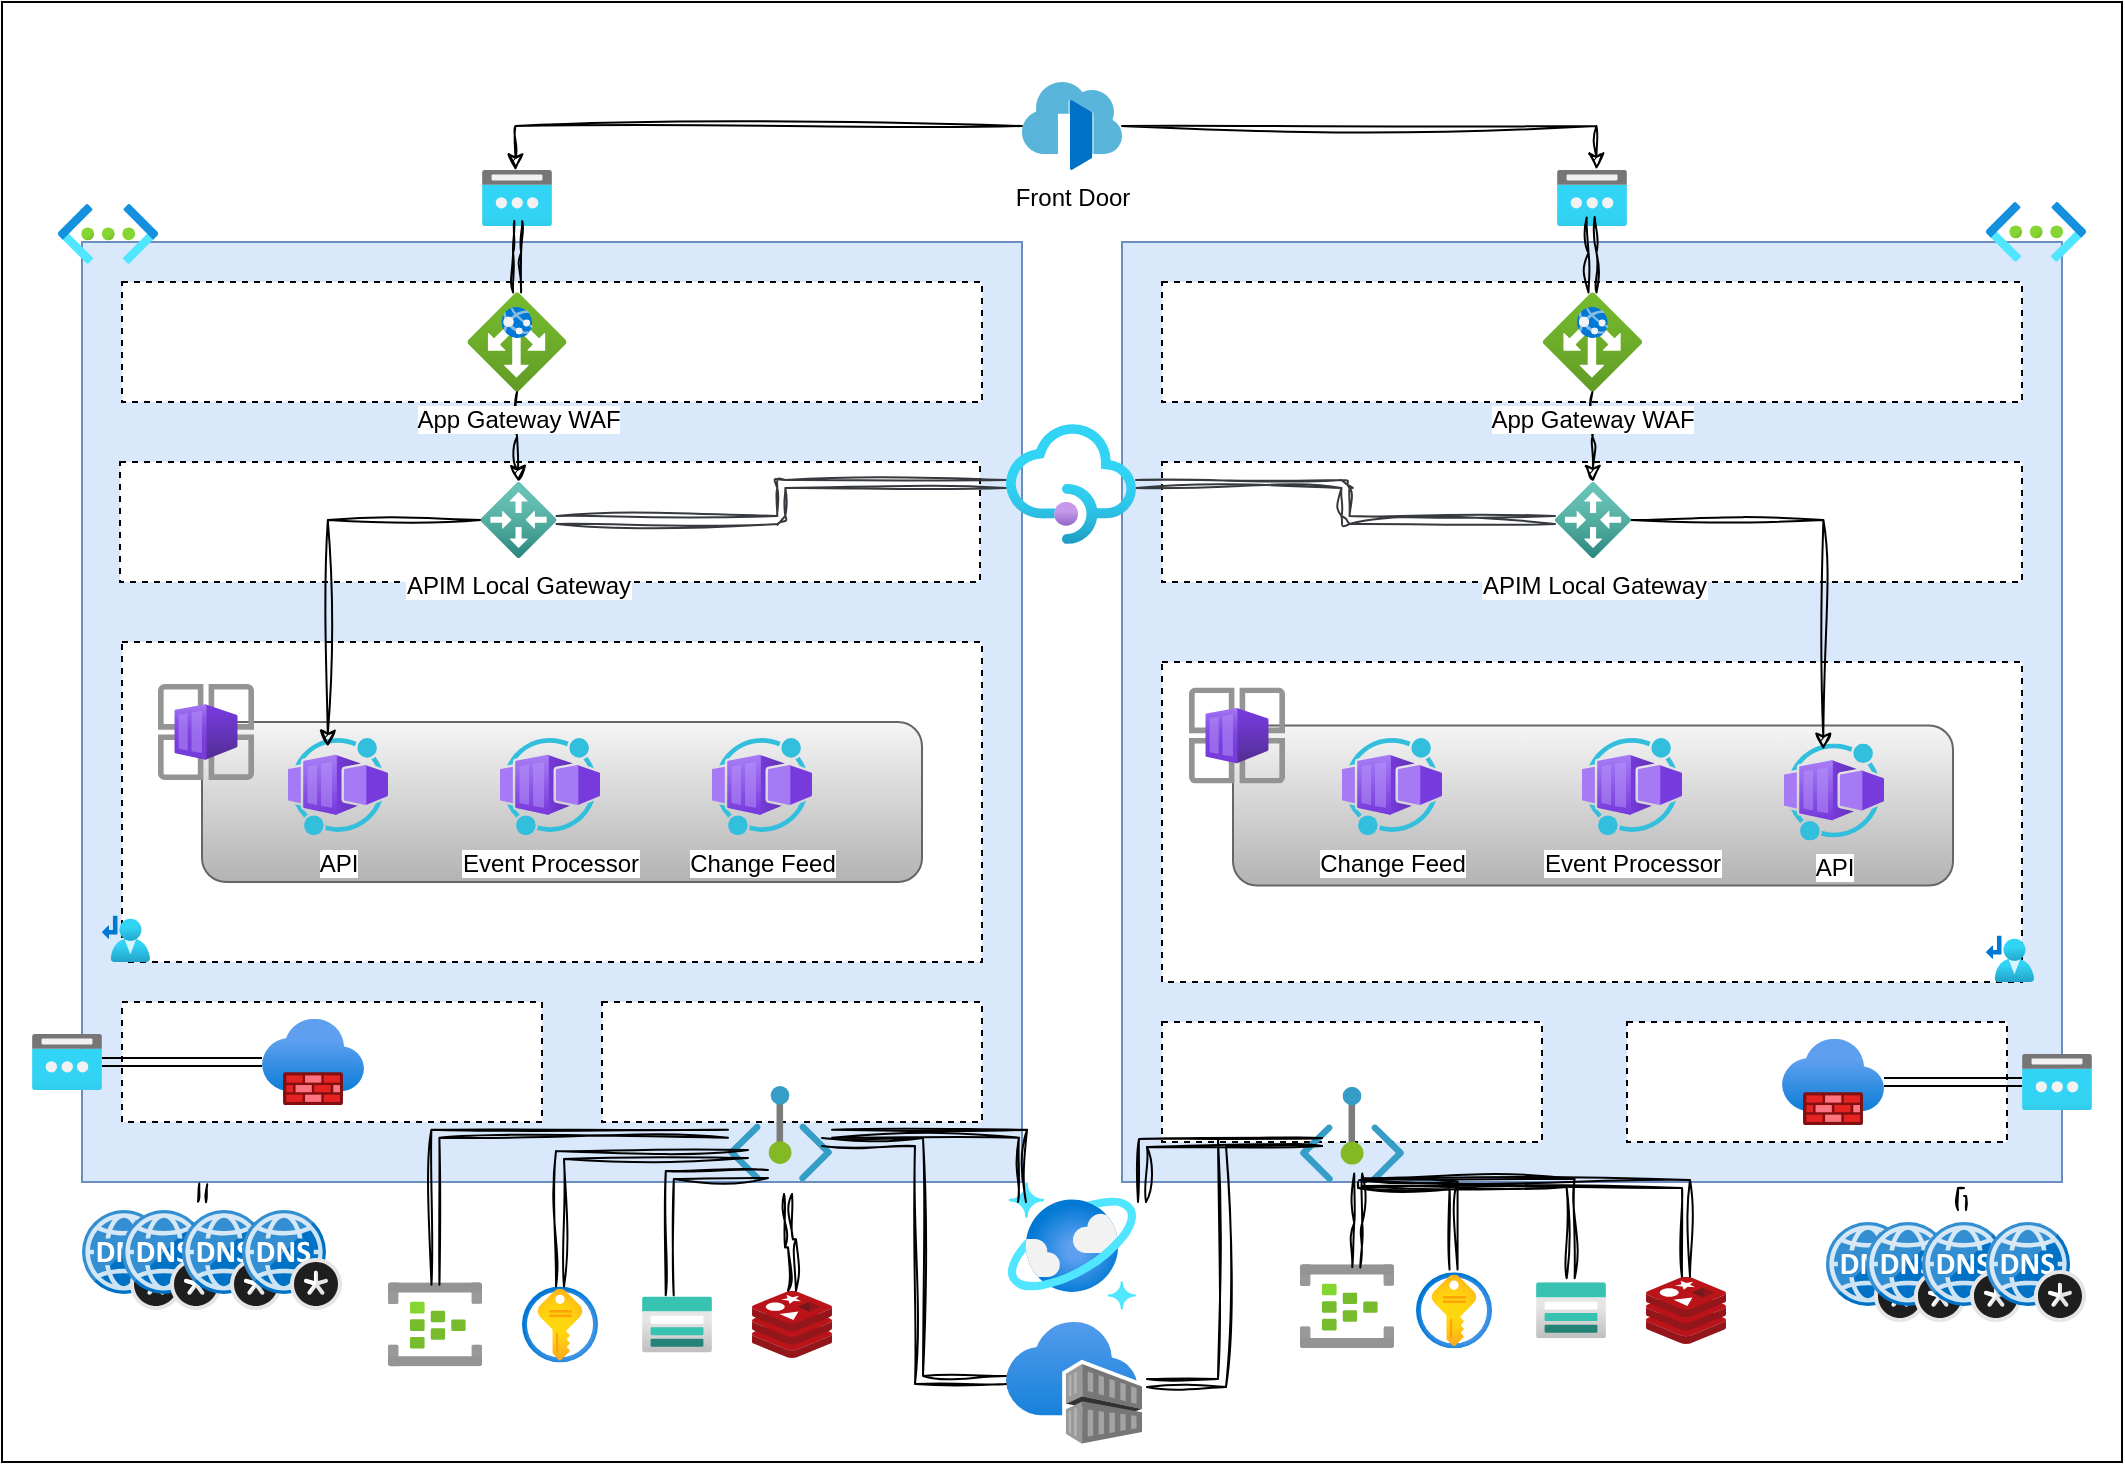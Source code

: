 <mxfile version="24.2.3" type="device">
  <diagram name="Page-1" id="5XWkSFwcAamGCL9o-0iW">
    <mxGraphModel dx="1530" dy="644" grid="1" gridSize="10" guides="1" tooltips="1" connect="1" arrows="1" fold="1" page="1" pageScale="1" pageWidth="1100" pageHeight="850" math="0" shadow="0">
      <root>
        <mxCell id="0" />
        <mxCell id="1" parent="0" />
        <mxCell id="lS_c8AQa_Xhj7H-wrKYb-2" value="" style="rounded=0;whiteSpace=wrap;html=1;" parent="1" vertex="1">
          <mxGeometry x="20" y="40" width="1060" height="730" as="geometry" />
        </mxCell>
        <mxCell id="lS_c8AQa_Xhj7H-wrKYb-3" value="" style="whiteSpace=wrap;html=1;aspect=fixed;fillColor=#dae8fc;strokeColor=#6c8ebf;" parent="1" vertex="1">
          <mxGeometry x="60" y="160" width="470" height="470" as="geometry" />
        </mxCell>
        <mxCell id="lS_c8AQa_Xhj7H-wrKYb-5" value="" style="whiteSpace=wrap;html=1;aspect=fixed;fillColor=#dae8fc;strokeColor=#6c8ebf;" parent="1" vertex="1">
          <mxGeometry x="580" y="160" width="470" height="470" as="geometry" />
        </mxCell>
        <mxCell id="lS_c8AQa_Xhj7H-wrKYb-73" style="edgeStyle=orthogonalEdgeStyle;rounded=0;orthogonalLoop=1;jettySize=auto;html=1;entryX=0.478;entryY=0.01;entryDx=0;entryDy=0;entryPerimeter=0;sketch=1;curveFitting=1;jiggle=2;" parent="1" source="lS_c8AQa_Xhj7H-wrKYb-6" target="lS_c8AQa_Xhj7H-wrKYb-18" edge="1">
          <mxGeometry relative="1" as="geometry" />
        </mxCell>
        <mxCell id="lS_c8AQa_Xhj7H-wrKYb-74" style="edgeStyle=orthogonalEdgeStyle;rounded=0;orthogonalLoop=1;jettySize=auto;html=1;entryX=0.563;entryY=-0.007;entryDx=0;entryDy=0;entryPerimeter=0;sketch=1;curveFitting=1;jiggle=2;" parent="1" source="lS_c8AQa_Xhj7H-wrKYb-6" target="lS_c8AQa_Xhj7H-wrKYb-19" edge="1">
          <mxGeometry relative="1" as="geometry" />
        </mxCell>
        <mxCell id="lS_c8AQa_Xhj7H-wrKYb-6" value="Front Door" style="image;sketch=0;aspect=fixed;html=1;points=[];align=center;fontSize=12;image=img/lib/mscae/Front_Doors.svg;" parent="1" vertex="1">
          <mxGeometry x="530" y="80" width="50" height="44" as="geometry" />
        </mxCell>
        <mxCell id="lS_c8AQa_Xhj7H-wrKYb-9" value="" style="rounded=0;whiteSpace=wrap;html=1;dashed=1;" parent="1" vertex="1">
          <mxGeometry x="80" y="180" width="430" height="60" as="geometry" />
        </mxCell>
        <mxCell id="lS_c8AQa_Xhj7H-wrKYb-10" value="" style="rounded=0;whiteSpace=wrap;html=1;dashed=1;" parent="1" vertex="1">
          <mxGeometry x="600" y="180" width="430" height="60" as="geometry" />
        </mxCell>
        <mxCell id="lS_c8AQa_Xhj7H-wrKYb-11" value="" style="rounded=0;whiteSpace=wrap;html=1;dashed=1;" parent="1" vertex="1">
          <mxGeometry x="79" y="270" width="430" height="60" as="geometry" />
        </mxCell>
        <mxCell id="lS_c8AQa_Xhj7H-wrKYb-12" value="" style="rounded=0;whiteSpace=wrap;html=1;dashed=1;" parent="1" vertex="1">
          <mxGeometry x="600" y="270" width="430" height="60" as="geometry" />
        </mxCell>
        <mxCell id="lS_c8AQa_Xhj7H-wrKYb-13" value="" style="rounded=0;whiteSpace=wrap;html=1;dashed=1;" parent="1" vertex="1">
          <mxGeometry x="80" y="360" width="430" height="160" as="geometry" />
        </mxCell>
        <mxCell id="lS_c8AQa_Xhj7H-wrKYb-14" value="" style="rounded=0;whiteSpace=wrap;html=1;dashed=1;" parent="1" vertex="1">
          <mxGeometry x="600" y="370" width="430" height="160" as="geometry" />
        </mxCell>
        <mxCell id="lS_c8AQa_Xhj7H-wrKYb-16" value="" style="rounded=0;whiteSpace=wrap;html=1;dashed=1;" parent="1" vertex="1">
          <mxGeometry x="80" y="540" width="210" height="60" as="geometry" />
        </mxCell>
        <mxCell id="lS_c8AQa_Xhj7H-wrKYb-18" value="" style="image;aspect=fixed;html=1;points=[];align=center;fontSize=12;image=img/lib/azure2/networking/Public_IP_Addresses.svg;" parent="1" vertex="1">
          <mxGeometry x="260" y="124" width="35" height="28" as="geometry" />
        </mxCell>
        <mxCell id="lS_c8AQa_Xhj7H-wrKYb-19" value="" style="image;aspect=fixed;html=1;points=[];align=center;fontSize=12;image=img/lib/azure2/networking/Public_IP_Addresses.svg;" parent="1" vertex="1">
          <mxGeometry x="797.5" y="124" width="35" height="28" as="geometry" />
        </mxCell>
        <mxCell id="lS_c8AQa_Xhj7H-wrKYb-22" value="" style="rounded=0;whiteSpace=wrap;html=1;dashed=1;" parent="1" vertex="1">
          <mxGeometry x="320" y="540" width="190" height="60" as="geometry" />
        </mxCell>
        <mxCell id="lS_c8AQa_Xhj7H-wrKYb-24" value="" style="rounded=0;whiteSpace=wrap;html=1;dashed=1;" parent="1" vertex="1">
          <mxGeometry x="600" y="550" width="190" height="60" as="geometry" />
        </mxCell>
        <mxCell id="lS_c8AQa_Xhj7H-wrKYb-25" value="" style="rounded=0;whiteSpace=wrap;html=1;dashed=1;" parent="1" vertex="1">
          <mxGeometry x="832.5" y="550" width="190" height="60" as="geometry" />
        </mxCell>
        <mxCell id="lS_c8AQa_Xhj7H-wrKYb-26" value="" style="image;aspect=fixed;html=1;points=[];align=center;fontSize=12;image=img/lib/azure2/networking/Virtual_Networks.svg;" parent="1" vertex="1">
          <mxGeometry x="48" y="141" width="50" height="29.85" as="geometry" />
        </mxCell>
        <mxCell id="lS_c8AQa_Xhj7H-wrKYb-27" value="" style="image;aspect=fixed;html=1;points=[];align=center;fontSize=12;image=img/lib/azure2/networking/Virtual_Networks.svg;" parent="1" vertex="1">
          <mxGeometry x="1012" y="140" width="50" height="29.85" as="geometry" />
        </mxCell>
        <mxCell id="lS_c8AQa_Xhj7H-wrKYb-28" value="" style="image;aspect=fixed;html=1;points=[];align=center;fontSize=12;image=img/lib/azure2/security/Key_Vaults.svg;" parent="1" vertex="1">
          <mxGeometry x="280" y="682.2" width="38" height="38" as="geometry" />
        </mxCell>
        <mxCell id="lS_c8AQa_Xhj7H-wrKYb-30" value="" style="image;aspect=fixed;html=1;points=[];align=center;fontSize=12;image=img/lib/azure2/storage/Storage_Accounts.svg;" parent="1" vertex="1">
          <mxGeometry x="340" y="687.2" width="35" height="28" as="geometry" />
        </mxCell>
        <mxCell id="lS_c8AQa_Xhj7H-wrKYb-31" value="" style="image;aspect=fixed;html=1;points=[];align=center;fontSize=12;image=img/lib/azure2/networking/Public_IP_Addresses.svg;" parent="1" vertex="1">
          <mxGeometry x="35" y="556" width="35" height="28" as="geometry" />
        </mxCell>
        <mxCell id="lS_c8AQa_Xhj7H-wrKYb-32" value="" style="image;aspect=fixed;html=1;points=[];align=center;fontSize=12;image=img/lib/azure2/networking/Public_IP_Addresses.svg;" parent="1" vertex="1">
          <mxGeometry x="1030" y="566" width="35" height="28" as="geometry" />
        </mxCell>
        <mxCell id="lS_c8AQa_Xhj7H-wrKYb-36" value="" style="edgeStyle=orthogonalEdgeStyle;rounded=0;orthogonalLoop=1;jettySize=auto;html=1;shape=link;" parent="1" source="lS_c8AQa_Xhj7H-wrKYb-33" target="lS_c8AQa_Xhj7H-wrKYb-31" edge="1">
          <mxGeometry relative="1" as="geometry" />
        </mxCell>
        <mxCell id="lS_c8AQa_Xhj7H-wrKYb-33" value="" style="image;aspect=fixed;html=1;points=[];align=center;fontSize=12;image=img/lib/azure2/networking/Firewalls.svg;" parent="1" vertex="1">
          <mxGeometry x="150" y="548.45" width="51" height="43.1" as="geometry" />
        </mxCell>
        <mxCell id="lS_c8AQa_Xhj7H-wrKYb-35" value="" style="edgeStyle=orthogonalEdgeStyle;rounded=0;orthogonalLoop=1;jettySize=auto;html=1;shape=link;" parent="1" source="lS_c8AQa_Xhj7H-wrKYb-34" target="lS_c8AQa_Xhj7H-wrKYb-32" edge="1">
          <mxGeometry relative="1" as="geometry" />
        </mxCell>
        <mxCell id="lS_c8AQa_Xhj7H-wrKYb-34" value="" style="image;aspect=fixed;html=1;points=[];align=center;fontSize=12;image=img/lib/azure2/networking/Firewalls.svg;" parent="1" vertex="1">
          <mxGeometry x="910" y="558.45" width="51" height="43.1" as="geometry" />
        </mxCell>
        <mxCell id="lS_c8AQa_Xhj7H-wrKYb-37" value="" style="image;aspect=fixed;html=1;points=[];align=center;fontSize=12;image=img/lib/azure2/databases/Azure_Cosmos_DB.svg;" parent="1" vertex="1">
          <mxGeometry x="523" y="630" width="64" height="64" as="geometry" />
        </mxCell>
        <mxCell id="lS_c8AQa_Xhj7H-wrKYb-38" value="" style="image;sketch=0;aspect=fixed;html=1;points=[];align=center;fontSize=12;image=img/lib/mscae/Cache_Redis_Product.svg;" parent="1" vertex="1">
          <mxGeometry x="395" y="684.4" width="40" height="33.6" as="geometry" />
        </mxCell>
        <mxCell id="lS_c8AQa_Xhj7H-wrKYb-39" value="" style="image;aspect=fixed;html=1;points=[];align=center;fontSize=12;image=img/lib/azure2/iot/Event_Hubs.svg;" parent="1" vertex="1">
          <mxGeometry x="213" y="680.15" width="47" height="42.09" as="geometry" />
        </mxCell>
        <mxCell id="lS_c8AQa_Xhj7H-wrKYb-44" value="" style="rounded=1;whiteSpace=wrap;html=1;fillColor=#f5f5f5;gradientColor=#b3b3b3;strokeColor=#666666;" parent="1" vertex="1">
          <mxGeometry x="120" y="400" width="360" height="80" as="geometry" />
        </mxCell>
        <mxCell id="lS_c8AQa_Xhj7H-wrKYb-40" value="" style="image;aspect=fixed;html=1;points=[];align=center;fontSize=12;image=img/lib/azure2/other/Container_App_Environments.svg;" parent="1" vertex="1">
          <mxGeometry x="98" y="381" width="48" height="48" as="geometry" />
        </mxCell>
        <mxCell id="lS_c8AQa_Xhj7H-wrKYb-45" value="API" style="image;aspect=fixed;html=1;points=[];align=center;fontSize=12;image=img/lib/azure2/other/Worker_Container_App.svg;" parent="1" vertex="1">
          <mxGeometry x="163" y="408" width="50" height="48.53" as="geometry" />
        </mxCell>
        <mxCell id="lS_c8AQa_Xhj7H-wrKYb-46" value="Event Processor" style="image;aspect=fixed;html=1;points=[];align=center;fontSize=12;image=img/lib/azure2/other/Worker_Container_App.svg;" parent="1" vertex="1">
          <mxGeometry x="269" y="408" width="50" height="48.53" as="geometry" />
        </mxCell>
        <mxCell id="lS_c8AQa_Xhj7H-wrKYb-47" value="Change Feed" style="image;aspect=fixed;html=1;points=[];align=center;fontSize=12;image=img/lib/azure2/other/Worker_Container_App.svg;" parent="1" vertex="1">
          <mxGeometry x="375" y="408" width="50" height="48.53" as="geometry" />
        </mxCell>
        <mxCell id="lS_c8AQa_Xhj7H-wrKYb-69" style="edgeStyle=orthogonalEdgeStyle;rounded=1;orthogonalLoop=1;jettySize=auto;html=1;shape=link;shadow=0;sketch=1;curveFitting=1;jiggle=2;fillColor=#eeeeee;strokeColor=#36393d;" parent="1" source="lS_c8AQa_Xhj7H-wrKYb-48" target="lS_c8AQa_Xhj7H-wrKYb-65" edge="1">
          <mxGeometry relative="1" as="geometry" />
        </mxCell>
        <mxCell id="lS_c8AQa_Xhj7H-wrKYb-70" style="edgeStyle=orthogonalEdgeStyle;rounded=1;orthogonalLoop=1;jettySize=auto;html=1;fillColor=#eeeeee;strokeColor=#36393d;sketch=1;curveFitting=1;jiggle=2;shape=link;" parent="1" source="lS_c8AQa_Xhj7H-wrKYb-48" target="lS_c8AQa_Xhj7H-wrKYb-66" edge="1">
          <mxGeometry relative="1" as="geometry" />
        </mxCell>
        <mxCell id="lS_c8AQa_Xhj7H-wrKYb-48" value="" style="image;aspect=fixed;html=1;points=[];align=center;fontSize=12;image=img/lib/azure2/app_services/API_Management_Services.svg;" parent="1" vertex="1">
          <mxGeometry x="522" y="251" width="65" height="60" as="geometry" />
        </mxCell>
        <mxCell id="lS_c8AQa_Xhj7H-wrKYb-49" value="" style="image;aspect=fixed;html=1;points=[];align=center;fontSize=12;image=img/lib/azure2/containers/Container_Registries.svg;" parent="1" vertex="1">
          <mxGeometry x="522" y="700" width="68" height="61" as="geometry" />
        </mxCell>
        <mxCell id="lS_c8AQa_Xhj7H-wrKYb-71" style="edgeStyle=orthogonalEdgeStyle;rounded=0;orthogonalLoop=1;jettySize=auto;html=1;entryX=0.518;entryY=0.912;entryDx=0;entryDy=0;entryPerimeter=0;shape=link;sketch=1;curveFitting=1;jiggle=2;" parent="1" source="lS_c8AQa_Xhj7H-wrKYb-52" target="lS_c8AQa_Xhj7H-wrKYb-18" edge="1">
          <mxGeometry relative="1" as="geometry" />
        </mxCell>
        <mxCell id="lS_c8AQa_Xhj7H-wrKYb-75" style="edgeStyle=orthogonalEdgeStyle;rounded=0;orthogonalLoop=1;jettySize=auto;html=1;sketch=1;curveFitting=1;jiggle=2;" parent="1" source="lS_c8AQa_Xhj7H-wrKYb-52" target="lS_c8AQa_Xhj7H-wrKYb-65" edge="1">
          <mxGeometry relative="1" as="geometry" />
        </mxCell>
        <mxCell id="lS_c8AQa_Xhj7H-wrKYb-52" value="App Gateway WAF" style="image;aspect=fixed;html=1;points=[];align=center;fontSize=12;image=img/lib/azure2/networking/Application_Gateways.svg;" parent="1" vertex="1">
          <mxGeometry x="252.75" y="185.25" width="49.5" height="49.5" as="geometry" />
        </mxCell>
        <mxCell id="lS_c8AQa_Xhj7H-wrKYb-72" style="edgeStyle=orthogonalEdgeStyle;rounded=0;orthogonalLoop=1;jettySize=auto;html=1;entryX=0.481;entryY=0.844;entryDx=0;entryDy=0;entryPerimeter=0;shape=link;sketch=1;curveFitting=1;jiggle=2;" parent="1" source="lS_c8AQa_Xhj7H-wrKYb-53" target="lS_c8AQa_Xhj7H-wrKYb-19" edge="1">
          <mxGeometry relative="1" as="geometry" />
        </mxCell>
        <mxCell id="lS_c8AQa_Xhj7H-wrKYb-76" style="edgeStyle=orthogonalEdgeStyle;rounded=0;orthogonalLoop=1;jettySize=auto;html=1;sketch=1;curveFitting=1;jiggle=2;" parent="1" source="lS_c8AQa_Xhj7H-wrKYb-53" target="lS_c8AQa_Xhj7H-wrKYb-66" edge="1">
          <mxGeometry relative="1" as="geometry" />
        </mxCell>
        <mxCell id="lS_c8AQa_Xhj7H-wrKYb-53" value="App Gateway WAF" style="image;aspect=fixed;html=1;points=[];align=center;fontSize=12;image=img/lib/azure2/networking/Application_Gateways.svg;" parent="1" vertex="1">
          <mxGeometry x="790.5" y="185.25" width="49.5" height="49.5" as="geometry" />
        </mxCell>
        <mxCell id="lS_c8AQa_Xhj7H-wrKYb-54" value="" style="image;aspect=fixed;html=1;points=[];align=center;fontSize=12;image=img/lib/azure2/security/Key_Vaults.svg;" parent="1" vertex="1">
          <mxGeometry x="727" y="675.16" width="38" height="38" as="geometry" />
        </mxCell>
        <mxCell id="lS_c8AQa_Xhj7H-wrKYb-55" value="" style="image;aspect=fixed;html=1;points=[];align=center;fontSize=12;image=img/lib/azure2/storage/Storage_Accounts.svg;" parent="1" vertex="1">
          <mxGeometry x="787" y="680.16" width="35" height="28" as="geometry" />
        </mxCell>
        <mxCell id="lS_c8AQa_Xhj7H-wrKYb-56" value="" style="image;sketch=0;aspect=fixed;html=1;points=[];align=center;fontSize=12;image=img/lib/mscae/Cache_Redis_Product.svg;" parent="1" vertex="1">
          <mxGeometry x="842" y="677.36" width="40" height="33.6" as="geometry" />
        </mxCell>
        <mxCell id="lS_c8AQa_Xhj7H-wrKYb-57" value="" style="image;aspect=fixed;html=1;points=[];align=center;fontSize=12;image=img/lib/azure2/iot/Event_Hubs.svg;" parent="1" vertex="1">
          <mxGeometry x="669" y="671.07" width="47" height="42.09" as="geometry" />
        </mxCell>
        <mxCell id="lS_c8AQa_Xhj7H-wrKYb-58" value="" style="rounded=1;whiteSpace=wrap;html=1;fillColor=#f5f5f5;gradientColor=#b3b3b3;strokeColor=#666666;" parent="1" vertex="1">
          <mxGeometry x="635.5" y="401.77" width="360" height="80" as="geometry" />
        </mxCell>
        <mxCell id="lS_c8AQa_Xhj7H-wrKYb-59" value="" style="image;aspect=fixed;html=1;points=[];align=center;fontSize=12;image=img/lib/azure2/other/Container_App_Environments.svg;" parent="1" vertex="1">
          <mxGeometry x="613.5" y="382.77" width="48" height="48" as="geometry" />
        </mxCell>
        <mxCell id="lS_c8AQa_Xhj7H-wrKYb-60" value="API" style="image;aspect=fixed;html=1;points=[];align=center;fontSize=12;image=img/lib/azure2/other/Worker_Container_App.svg;" parent="1" vertex="1">
          <mxGeometry x="911" y="410.73" width="50" height="48.53" as="geometry" />
        </mxCell>
        <mxCell id="lS_c8AQa_Xhj7H-wrKYb-61" value="Event Processor" style="image;aspect=fixed;html=1;points=[];align=center;fontSize=12;image=img/lib/azure2/other/Worker_Container_App.svg;" parent="1" vertex="1">
          <mxGeometry x="810" y="408" width="50" height="48.53" as="geometry" />
        </mxCell>
        <mxCell id="lS_c8AQa_Xhj7H-wrKYb-62" value="Change Feed" style="image;aspect=fixed;html=1;points=[];align=center;fontSize=12;image=img/lib/azure2/other/Worker_Container_App.svg;" parent="1" vertex="1">
          <mxGeometry x="690" y="408" width="50" height="48.53" as="geometry" />
        </mxCell>
        <mxCell id="lS_c8AQa_Xhj7H-wrKYb-79" style="edgeStyle=orthogonalEdgeStyle;rounded=0;orthogonalLoop=1;jettySize=auto;html=1;entryX=0.505;entryY=0.03;entryDx=0;entryDy=0;entryPerimeter=0;strokeColor=default;sketch=1;curveFitting=1;jiggle=2;shape=link;" parent="1" source="lS_c8AQa_Xhj7H-wrKYb-63" target="lS_c8AQa_Xhj7H-wrKYb-39" edge="1">
          <mxGeometry relative="1" as="geometry" />
        </mxCell>
        <mxCell id="lS_c8AQa_Xhj7H-wrKYb-63" value="" style="image;aspect=fixed;html=1;points=[];align=center;fontSize=12;image=img/lib/azure2/networking/Private_Endpoint.svg;" parent="1" vertex="1">
          <mxGeometry x="383" y="582" width="52" height="47.67" as="geometry" />
        </mxCell>
        <mxCell id="lS_c8AQa_Xhj7H-wrKYb-64" value="" style="image;aspect=fixed;html=1;points=[];align=center;fontSize=12;image=img/lib/azure2/networking/Private_Endpoint.svg;" parent="1" vertex="1">
          <mxGeometry x="669" y="582.33" width="52" height="47.67" as="geometry" />
        </mxCell>
        <mxCell id="lS_c8AQa_Xhj7H-wrKYb-78" style="edgeStyle=orthogonalEdgeStyle;rounded=0;orthogonalLoop=1;jettySize=auto;html=1;entryX=0.398;entryY=0.09;entryDx=0;entryDy=0;entryPerimeter=0;sketch=1;curveFitting=1;jiggle=2;" parent="1" source="lS_c8AQa_Xhj7H-wrKYb-65" target="lS_c8AQa_Xhj7H-wrKYb-45" edge="1">
          <mxGeometry relative="1" as="geometry" />
        </mxCell>
        <mxCell id="lS_c8AQa_Xhj7H-wrKYb-65" value="APIM Local Gateway" style="image;aspect=fixed;html=1;points=[];align=center;fontSize=12;image=img/lib/azure2/other/Local_Network_Gateways.svg;" parent="1" vertex="1">
          <mxGeometry x="259.25" y="280" width="38" height="38" as="geometry" />
        </mxCell>
        <mxCell id="lS_c8AQa_Xhj7H-wrKYb-77" style="edgeStyle=orthogonalEdgeStyle;rounded=0;orthogonalLoop=1;jettySize=auto;html=1;entryX=0.393;entryY=0.064;entryDx=0;entryDy=0;entryPerimeter=0;sketch=1;curveFitting=1;jiggle=2;" parent="1" source="lS_c8AQa_Xhj7H-wrKYb-66" target="lS_c8AQa_Xhj7H-wrKYb-60" edge="1">
          <mxGeometry relative="1" as="geometry" />
        </mxCell>
        <mxCell id="lS_c8AQa_Xhj7H-wrKYb-66" value="APIM Local Gateway" style="image;aspect=fixed;html=1;points=[];align=center;fontSize=12;image=img/lib/azure2/other/Local_Network_Gateways.svg;" parent="1" vertex="1">
          <mxGeometry x="796.5" y="280" width="38" height="38" as="geometry" />
        </mxCell>
        <mxCell id="lS_c8AQa_Xhj7H-wrKYb-81" style="edgeStyle=orthogonalEdgeStyle;rounded=0;orthogonalLoop=1;jettySize=auto;html=1;strokeColor=default;sketch=1;curveFitting=1;jiggle=2;shape=link;" parent="1" target="lS_c8AQa_Xhj7H-wrKYb-28" edge="1">
          <mxGeometry relative="1" as="geometry">
            <mxPoint x="393" y="616" as="sourcePoint" />
            <mxPoint x="247" y="691" as="targetPoint" />
          </mxGeometry>
        </mxCell>
        <mxCell id="lS_c8AQa_Xhj7H-wrKYb-82" style="edgeStyle=orthogonalEdgeStyle;rounded=0;orthogonalLoop=1;jettySize=auto;html=1;entryX=0.396;entryY=-0.019;entryDx=0;entryDy=0;entryPerimeter=0;strokeColor=default;sketch=1;curveFitting=1;jiggle=2;shape=link;" parent="1" target="lS_c8AQa_Xhj7H-wrKYb-30" edge="1">
          <mxGeometry relative="1" as="geometry">
            <mxPoint x="403" y="626" as="sourcePoint" />
            <mxPoint x="257" y="701" as="targetPoint" />
          </mxGeometry>
        </mxCell>
        <mxCell id="lS_c8AQa_Xhj7H-wrKYb-83" style="edgeStyle=orthogonalEdgeStyle;rounded=0;orthogonalLoop=1;jettySize=auto;html=1;strokeColor=default;sketch=1;curveFitting=1;jiggle=2;shape=link;" parent="1" target="lS_c8AQa_Xhj7H-wrKYb-38" edge="1">
          <mxGeometry relative="1" as="geometry">
            <mxPoint x="413" y="636" as="sourcePoint" />
            <mxPoint x="267" y="711" as="targetPoint" />
          </mxGeometry>
        </mxCell>
        <mxCell id="lS_c8AQa_Xhj7H-wrKYb-84" style="edgeStyle=orthogonalEdgeStyle;rounded=0;orthogonalLoop=1;jettySize=auto;html=1;entryX=0.599;entryY=0.039;entryDx=0;entryDy=0;entryPerimeter=0;strokeColor=default;sketch=1;curveFitting=1;jiggle=2;shape=link;exitX=0.56;exitY=0.91;exitDx=0;exitDy=0;exitPerimeter=0;" parent="1" source="lS_c8AQa_Xhj7H-wrKYb-64" target="lS_c8AQa_Xhj7H-wrKYb-57" edge="1">
          <mxGeometry relative="1" as="geometry">
            <mxPoint x="776.5" y="656.66" as="sourcePoint" />
            <mxPoint x="630.5" y="731.66" as="targetPoint" />
          </mxGeometry>
        </mxCell>
        <mxCell id="lS_c8AQa_Xhj7H-wrKYb-85" style="edgeStyle=orthogonalEdgeStyle;rounded=0;orthogonalLoop=1;jettySize=auto;html=1;entryX=0.494;entryY=-0.036;entryDx=0;entryDy=0;entryPerimeter=0;strokeColor=default;sketch=1;curveFitting=1;jiggle=2;shape=link;exitX=0.56;exitY=0.91;exitDx=0;exitDy=0;exitPerimeter=0;" parent="1" target="lS_c8AQa_Xhj7H-wrKYb-54" edge="1">
          <mxGeometry relative="1" as="geometry">
            <mxPoint x="698.5" y="631.16" as="sourcePoint" />
            <mxPoint x="688.5" y="680.16" as="targetPoint" />
          </mxGeometry>
        </mxCell>
        <mxCell id="lS_c8AQa_Xhj7H-wrKYb-86" style="edgeStyle=orthogonalEdgeStyle;rounded=0;orthogonalLoop=1;jettySize=auto;html=1;entryX=0.495;entryY=-0.074;entryDx=0;entryDy=0;entryPerimeter=0;strokeColor=default;sketch=1;curveFitting=1;jiggle=2;shape=link;" parent="1" target="lS_c8AQa_Xhj7H-wrKYb-55" edge="1">
          <mxGeometry relative="1" as="geometry">
            <mxPoint x="700" y="630" as="sourcePoint" />
            <mxPoint x="708" y="695" as="targetPoint" />
          </mxGeometry>
        </mxCell>
        <mxCell id="lS_c8AQa_Xhj7H-wrKYb-88" style="edgeStyle=orthogonalEdgeStyle;rounded=0;orthogonalLoop=1;jettySize=auto;html=1;strokeColor=default;sketch=1;curveFitting=1;jiggle=2;shape=link;" parent="1" target="lS_c8AQa_Xhj7H-wrKYb-56" edge="1">
          <mxGeometry relative="1" as="geometry">
            <mxPoint x="700" y="630" as="sourcePoint" />
            <mxPoint x="728" y="715" as="targetPoint" />
            <Array as="points">
              <mxPoint x="700" y="631" />
              <mxPoint x="862" y="631" />
            </Array>
          </mxGeometry>
        </mxCell>
        <mxCell id="lS_c8AQa_Xhj7H-wrKYb-89" style="edgeStyle=orthogonalEdgeStyle;rounded=0;orthogonalLoop=1;jettySize=auto;html=1;entryX=1.036;entryY=0.5;entryDx=0;entryDy=0;entryPerimeter=0;strokeColor=default;sketch=1;curveFitting=1;jiggle=2;shape=link;" parent="1" target="lS_c8AQa_Xhj7H-wrKYb-49" edge="1">
          <mxGeometry relative="1" as="geometry">
            <mxPoint x="680" y="610" as="sourcePoint" />
            <mxPoint x="738" y="725" as="targetPoint" />
            <Array as="points">
              <mxPoint x="630" y="610" />
              <mxPoint x="630" y="731" />
            </Array>
          </mxGeometry>
        </mxCell>
        <mxCell id="lS_c8AQa_Xhj7H-wrKYb-90" style="edgeStyle=orthogonalEdgeStyle;rounded=0;orthogonalLoop=1;jettySize=auto;html=1;entryX=-0.001;entryY=0.476;entryDx=0;entryDy=0;entryPerimeter=0;strokeColor=default;sketch=1;curveFitting=1;jiggle=2;shape=link;exitX=0.904;exitY=0.587;exitDx=0;exitDy=0;exitPerimeter=0;" parent="1" source="lS_c8AQa_Xhj7H-wrKYb-63" target="lS_c8AQa_Xhj7H-wrKYb-49" edge="1">
          <mxGeometry relative="1" as="geometry">
            <mxPoint x="758" y="686" as="sourcePoint" />
            <mxPoint x="748" y="735" as="targetPoint" />
          </mxGeometry>
        </mxCell>
        <mxCell id="xnj-zVg7jjcm-o40-U3z-1" value="" style="image;sketch=0;aspect=fixed;html=1;points=[];align=center;fontSize=12;image=img/lib/mscae/DNS_Private_Zones.svg;" vertex="1" parent="1">
          <mxGeometry x="60" y="644" width="50" height="50" as="geometry" />
        </mxCell>
        <mxCell id="xnj-zVg7jjcm-o40-U3z-2" value="" style="image;sketch=0;aspect=fixed;html=1;points=[];align=center;fontSize=12;image=img/lib/mscae/DNS_Private_Zones.svg;" vertex="1" parent="1">
          <mxGeometry x="80" y="644" width="50" height="50" as="geometry" />
        </mxCell>
        <mxCell id="xnj-zVg7jjcm-o40-U3z-3" value="" style="image;sketch=0;aspect=fixed;html=1;points=[];align=center;fontSize=12;image=img/lib/mscae/DNS_Private_Zones.svg;" vertex="1" parent="1">
          <mxGeometry x="110" y="644" width="50" height="50" as="geometry" />
        </mxCell>
        <mxCell id="xnj-zVg7jjcm-o40-U3z-4" value="" style="image;sketch=0;aspect=fixed;html=1;points=[];align=center;fontSize=12;image=img/lib/mscae/DNS_Private_Zones.svg;" vertex="1" parent="1">
          <mxGeometry x="140" y="644" width="50" height="50" as="geometry" />
        </mxCell>
        <mxCell id="xnj-zVg7jjcm-o40-U3z-5" value="" style="image;sketch=0;aspect=fixed;html=1;points=[];align=center;fontSize=12;image=img/lib/mscae/DNS_Private_Zones.svg;" vertex="1" parent="1">
          <mxGeometry x="932" y="650" width="50" height="50" as="geometry" />
        </mxCell>
        <mxCell id="xnj-zVg7jjcm-o40-U3z-6" value="" style="image;sketch=0;aspect=fixed;html=1;points=[];align=center;fontSize=12;image=img/lib/mscae/DNS_Private_Zones.svg;" vertex="1" parent="1">
          <mxGeometry x="952" y="650" width="50" height="50" as="geometry" />
        </mxCell>
        <mxCell id="xnj-zVg7jjcm-o40-U3z-8" value="" style="image;sketch=0;aspect=fixed;html=1;points=[];align=center;fontSize=12;image=img/lib/mscae/DNS_Private_Zones.svg;" vertex="1" parent="1">
          <mxGeometry x="980" y="650" width="50" height="50" as="geometry" />
        </mxCell>
        <mxCell id="xnj-zVg7jjcm-o40-U3z-9" value="" style="image;sketch=0;aspect=fixed;html=1;points=[];align=center;fontSize=12;image=img/lib/mscae/DNS_Private_Zones.svg;" vertex="1" parent="1">
          <mxGeometry x="1012" y="650" width="50" height="50" as="geometry" />
        </mxCell>
        <mxCell id="xnj-zVg7jjcm-o40-U3z-10" style="edgeStyle=orthogonalEdgeStyle;rounded=0;orthogonalLoop=1;jettySize=auto;html=1;strokeColor=default;sketch=1;curveFitting=1;jiggle=2;shape=link;" edge="1" parent="1" source="lS_c8AQa_Xhj7H-wrKYb-63">
          <mxGeometry relative="1" as="geometry">
            <mxPoint x="480" y="621" as="sourcePoint" />
            <mxPoint x="530" y="640" as="targetPoint" />
          </mxGeometry>
        </mxCell>
        <mxCell id="xnj-zVg7jjcm-o40-U3z-11" style="edgeStyle=orthogonalEdgeStyle;rounded=0;orthogonalLoop=1;jettySize=auto;html=1;strokeColor=default;sketch=1;curveFitting=1;jiggle=2;shape=link;" edge="1" parent="1">
          <mxGeometry relative="1" as="geometry">
            <mxPoint x="680" y="610" as="sourcePoint" />
            <mxPoint x="590" y="640" as="targetPoint" />
          </mxGeometry>
        </mxCell>
        <mxCell id="xnj-zVg7jjcm-o40-U3z-12" style="edgeStyle=orthogonalEdgeStyle;rounded=0;orthogonalLoop=1;jettySize=auto;html=1;strokeColor=default;sketch=1;curveFitting=1;jiggle=2;shape=link;exitX=0.129;exitY=1.002;exitDx=0;exitDy=0;exitPerimeter=0;" edge="1" parent="1" source="lS_c8AQa_Xhj7H-wrKYb-3">
          <mxGeometry relative="1" as="geometry">
            <mxPoint x="190" y="722.24" as="sourcePoint" />
            <mxPoint x="120" y="640" as="targetPoint" />
            <Array as="points">
              <mxPoint x="120" y="631" />
            </Array>
          </mxGeometry>
        </mxCell>
        <mxCell id="xnj-zVg7jjcm-o40-U3z-14" style="edgeStyle=orthogonalEdgeStyle;rounded=0;orthogonalLoop=1;jettySize=auto;html=1;strokeColor=default;sketch=1;curveFitting=1;jiggle=2;shape=link;exitX=0.129;exitY=1.002;exitDx=0;exitDy=0;exitPerimeter=0;" edge="1" parent="1">
          <mxGeometry relative="1" as="geometry">
            <mxPoint x="1001" y="635" as="sourcePoint" />
            <mxPoint x="1000" y="644" as="targetPoint" />
            <Array as="points">
              <mxPoint x="1000" y="635" />
            </Array>
          </mxGeometry>
        </mxCell>
        <mxCell id="xnj-zVg7jjcm-o40-U3z-16" value="" style="image;aspect=fixed;html=1;points=[];align=center;fontSize=12;image=img/lib/azure2/networking/Route_Tables.svg;" vertex="1" parent="1">
          <mxGeometry x="70" y="496.75" width="24" height="23.25" as="geometry" />
        </mxCell>
        <mxCell id="xnj-zVg7jjcm-o40-U3z-17" value="" style="image;aspect=fixed;html=1;points=[];align=center;fontSize=12;image=img/lib/azure2/networking/Route_Tables.svg;" vertex="1" parent="1">
          <mxGeometry x="1012" y="506.75" width="24" height="23.25" as="geometry" />
        </mxCell>
      </root>
    </mxGraphModel>
  </diagram>
</mxfile>
